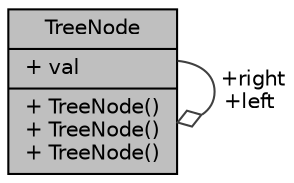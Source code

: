 digraph "TreeNode"
{
 // LATEX_PDF_SIZE
  edge [fontname="Helvetica",fontsize="10",labelfontname="Helvetica",labelfontsize="10"];
  node [fontname="Helvetica",fontsize="10",shape=record];
  Node1 [label="{TreeNode\n|+ val\l|+ TreeNode()\l+ TreeNode()\l+ TreeNode()\l}",height=0.2,width=0.4,color="black", fillcolor="grey75", style="filled", fontcolor="black",tooltip="Binary Tree Node."];
  Node1 -> Node1 [color="grey25",fontsize="10",style="solid",label=" +right\n+left" ,arrowhead="odiamond",fontname="Helvetica"];
}
